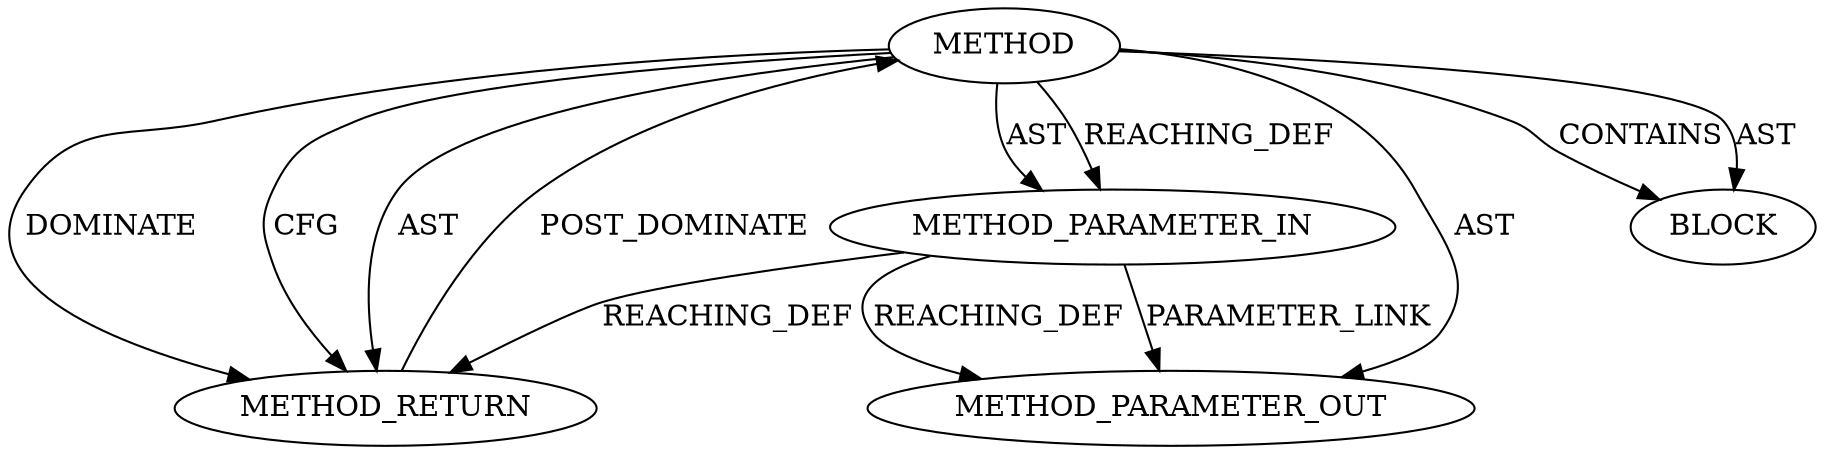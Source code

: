 digraph {
  2450 [label=METHOD AST_PARENT_TYPE="NAMESPACE_BLOCK" AST_PARENT_FULL_NAME="<global>" ORDER=0 CODE="<empty>" FULL_NAME="__skb_queue_head_init" IS_EXTERNAL=true FILENAME="<empty>" SIGNATURE="" NAME="__skb_queue_head_init"]
  2453 [label=METHOD_RETURN ORDER=2 CODE="RET" TYPE_FULL_NAME="ANY" EVALUATION_STRATEGY="BY_VALUE"]
  2452 [label=BLOCK ORDER=1 ARGUMENT_INDEX=1 CODE="<empty>" TYPE_FULL_NAME="ANY"]
  2451 [label=METHOD_PARAMETER_IN ORDER=1 CODE="p1" IS_VARIADIC=false TYPE_FULL_NAME="ANY" EVALUATION_STRATEGY="BY_VALUE" INDEX=1 NAME="p1"]
  2901 [label=METHOD_PARAMETER_OUT ORDER=1 CODE="p1" IS_VARIADIC=false TYPE_FULL_NAME="ANY" EVALUATION_STRATEGY="BY_VALUE" INDEX=1 NAME="p1"]
  2450 -> 2451 [label=AST ]
  2450 -> 2453 [label=DOMINATE ]
  2453 -> 2450 [label=POST_DOMINATE ]
  2451 -> 2901 [label=REACHING_DEF VARIABLE="p1"]
  2450 -> 2452 [label=CONTAINS ]
  2450 -> 2453 [label=CFG ]
  2451 -> 2453 [label=REACHING_DEF VARIABLE="p1"]
  2450 -> 2453 [label=AST ]
  2450 -> 2901 [label=AST ]
  2450 -> 2452 [label=AST ]
  2451 -> 2901 [label=PARAMETER_LINK ]
  2450 -> 2451 [label=REACHING_DEF VARIABLE=""]
}
